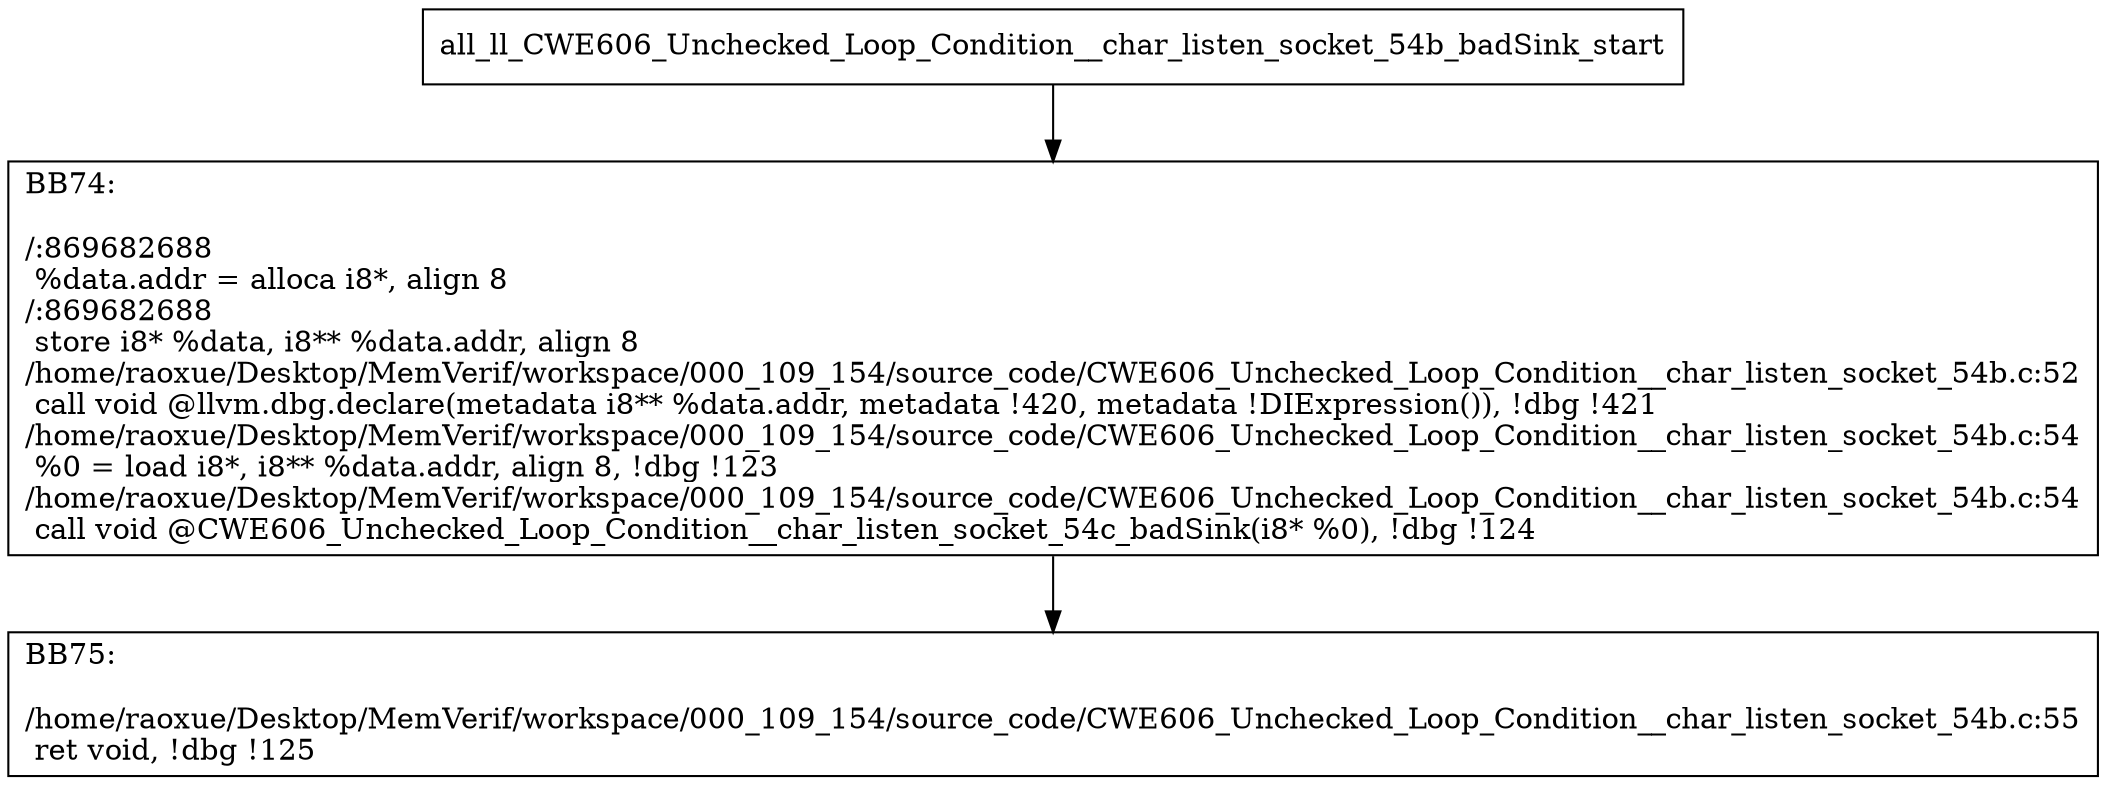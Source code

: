 digraph "CFG for'all_ll_CWE606_Unchecked_Loop_Condition__char_listen_socket_54b_badSink' function" {
	BBall_ll_CWE606_Unchecked_Loop_Condition__char_listen_socket_54b_badSink_start[shape=record,label="{all_ll_CWE606_Unchecked_Loop_Condition__char_listen_socket_54b_badSink_start}"];
	BBall_ll_CWE606_Unchecked_Loop_Condition__char_listen_socket_54b_badSink_start-> all_ll_CWE606_Unchecked_Loop_Condition__char_listen_socket_54b_badSinkBB74;
	all_ll_CWE606_Unchecked_Loop_Condition__char_listen_socket_54b_badSinkBB74 [shape=record, label="{BB74:\l\l/:869682688\l
  %data.addr = alloca i8*, align 8\l
/:869682688\l
  store i8* %data, i8** %data.addr, align 8\l
/home/raoxue/Desktop/MemVerif/workspace/000_109_154/source_code/CWE606_Unchecked_Loop_Condition__char_listen_socket_54b.c:52\l
  call void @llvm.dbg.declare(metadata i8** %data.addr, metadata !420, metadata !DIExpression()), !dbg !421\l
/home/raoxue/Desktop/MemVerif/workspace/000_109_154/source_code/CWE606_Unchecked_Loop_Condition__char_listen_socket_54b.c:54\l
  %0 = load i8*, i8** %data.addr, align 8, !dbg !123\l
/home/raoxue/Desktop/MemVerif/workspace/000_109_154/source_code/CWE606_Unchecked_Loop_Condition__char_listen_socket_54b.c:54\l
  call void @CWE606_Unchecked_Loop_Condition__char_listen_socket_54c_badSink(i8* %0), !dbg !124\l
}"];
	all_ll_CWE606_Unchecked_Loop_Condition__char_listen_socket_54b_badSinkBB74-> all_ll_CWE606_Unchecked_Loop_Condition__char_listen_socket_54b_badSinkBB75;
	all_ll_CWE606_Unchecked_Loop_Condition__char_listen_socket_54b_badSinkBB75 [shape=record, label="{BB75:\l\l/home/raoxue/Desktop/MemVerif/workspace/000_109_154/source_code/CWE606_Unchecked_Loop_Condition__char_listen_socket_54b.c:55\l
  ret void, !dbg !125\l
}"];
}
